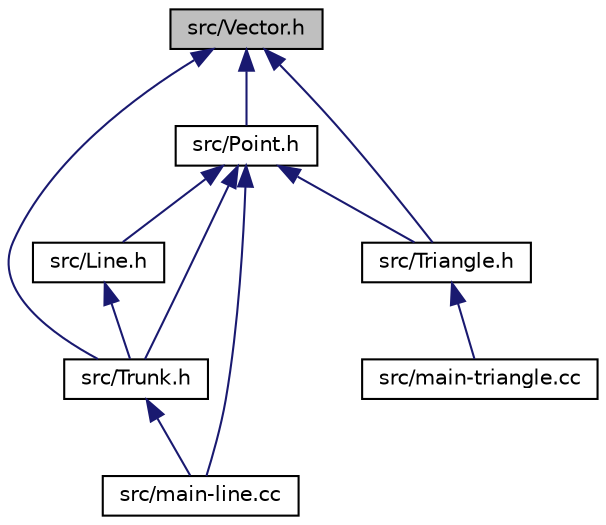 digraph "src/Vector.h"
{
 // LATEX_PDF_SIZE
  edge [fontname="Helvetica",fontsize="10",labelfontname="Helvetica",labelfontsize="10"];
  node [fontname="Helvetica",fontsize="10",shape=record];
  Node1 [label="src/Vector.h",height=0.2,width=0.4,color="black", fillcolor="grey75", style="filled", fontcolor="black",tooltip="Definition of the Vector class."];
  Node1 -> Node2 [dir="back",color="midnightblue",fontsize="10",style="solid"];
  Node2 [label="src/Point.h",height=0.2,width=0.4,color="black", fillcolor="white", style="filled",URL="$_point_8h.html",tooltip="Definition of the Point struct."];
  Node2 -> Node3 [dir="back",color="midnightblue",fontsize="10",style="solid"];
  Node3 [label="src/main-line.cc",height=0.2,width=0.4,color="black", fillcolor="white", style="filled",URL="$main-line_8cc.html",tooltip="This is main."];
  Node2 -> Node4 [dir="back",color="midnightblue",fontsize="10",style="solid"];
  Node4 [label="src/Line.h",height=0.2,width=0.4,color="black", fillcolor="white", style="filled",URL="$_line_8h.html",tooltip="Definition of the Line class."];
  Node4 -> Node5 [dir="back",color="midnightblue",fontsize="10",style="solid"];
  Node5 [label="src/Trunk.h",height=0.2,width=0.4,color="black", fillcolor="white", style="filled",URL="$_trunk_8h.html",tooltip="definition of the Trunk class"];
  Node5 -> Node3 [dir="back",color="midnightblue",fontsize="10",style="solid"];
  Node2 -> Node5 [dir="back",color="midnightblue",fontsize="10",style="solid"];
  Node2 -> Node6 [dir="back",color="midnightblue",fontsize="10",style="solid"];
  Node6 [label="src/Triangle.h",height=0.2,width=0.4,color="black", fillcolor="white", style="filled",URL="$_triangle_8h.html",tooltip="definition of the Triangle class"];
  Node6 -> Node7 [dir="back",color="midnightblue",fontsize="10",style="solid"];
  Node7 [label="src/main-triangle.cc",height=0.2,width=0.4,color="black", fillcolor="white", style="filled",URL="$main-triangle_8cc.html",tooltip=" "];
  Node1 -> Node5 [dir="back",color="midnightblue",fontsize="10",style="solid"];
  Node1 -> Node6 [dir="back",color="midnightblue",fontsize="10",style="solid"];
}
